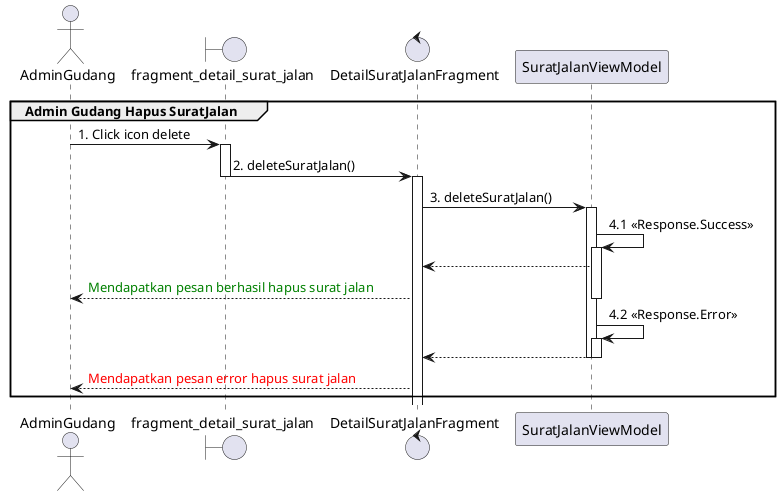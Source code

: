@startuml
'https://plantuml.com/sequence-diagram

group Admin Gudang Hapus SuratJalan
    actor       AdminGudang
    boundary    fragment_detail_surat_jalan
    control     DetailSuratJalanFragment

    AdminGudang -> fragment_detail_surat_jalan : 1. Click icon delete
    activate fragment_detail_surat_jalan

    fragment_detail_surat_jalan -> DetailSuratJalanFragment : 2. deleteSuratJalan()
    deactivate fragment_detail_surat_jalan

    activate DetailSuratJalanFragment
    DetailSuratJalanFragment -> SuratJalanViewModel : 3. deleteSuratJalan()
    activate SuratJalanViewModel
    SuratJalanViewModel -> SuratJalanViewModel : 4.1 <<Response.Success>>
    activate SuratJalanViewModel
    DetailSuratJalanFragment <-- SuratJalanViewModel
    AdminGudang <-- DetailSuratJalanFragment :  <font color=green>Mendapatkan pesan berhasil hapus surat jalan
    deactivate SuratJalanViewModel

    SuratJalanViewModel -> SuratJalanViewModel : 4.2 <<Response.Error>>
    activate SuratJalanViewModel

    DetailSuratJalanFragment <-- SuratJalanViewModel

    deactivate SuratJalanViewModel
    deactivate SuratJalanViewModel

    AdminGudang <-- DetailSuratJalanFragment : <font color=red>Mendapatkan pesan error hapus surat jalan

end
@enduml